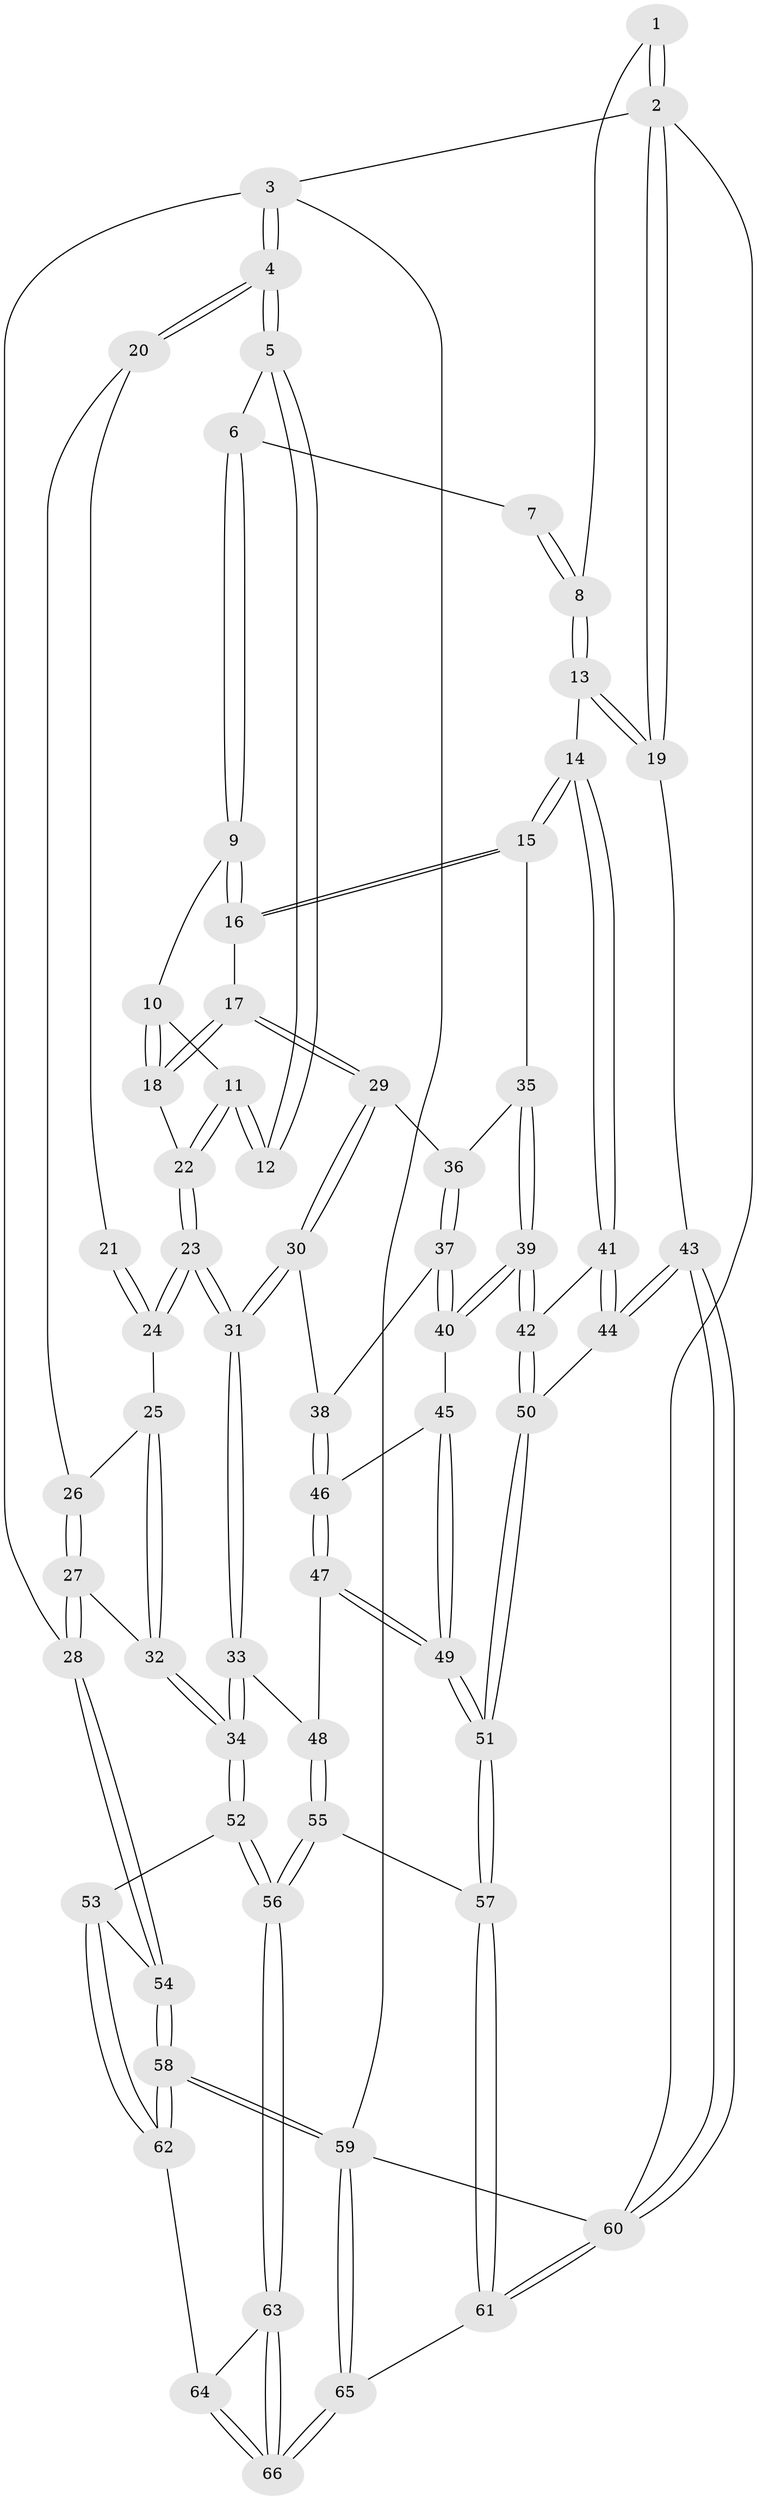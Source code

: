// Generated by graph-tools (version 1.1) at 2025/03/03/09/25 03:03:20]
// undirected, 66 vertices, 162 edges
graph export_dot {
graph [start="1"]
  node [color=gray90,style=filled];
  1 [pos="+0.8699405992673901+0"];
  2 [pos="+1+0"];
  3 [pos="+0+0"];
  4 [pos="+0+0"];
  5 [pos="+0.4959713846012326+0"];
  6 [pos="+0.6597777660755495+0"];
  7 [pos="+0.6787304700048177+0"];
  8 [pos="+1+0.11195461031469905"];
  9 [pos="+0.6880821227997268+0"];
  10 [pos="+0.5107331072460686+0.1621068290882245"];
  11 [pos="+0.4428428681913565+0.15850452667874373"];
  12 [pos="+0.4212072510341827+0.13317160238860165"];
  13 [pos="+1+0.22514987811404558"];
  14 [pos="+0.9549715478825807+0.2499078315602531"];
  15 [pos="+0.8895416989329281+0.24070648810061845"];
  16 [pos="+0.7323940826731375+0.14174854874042697"];
  17 [pos="+0.6558205189554049+0.22402390684445167"];
  18 [pos="+0.5811266299087983+0.2158881282234357"];
  19 [pos="+1+0.22966594321893508"];
  20 [pos="+0.2235275443601215+0.16491475741951828"];
  21 [pos="+0.38435526010733145+0.14904836359886275"];
  22 [pos="+0.464295855531423+0.25430106283530735"];
  23 [pos="+0.4545976833431819+0.28455112393938137"];
  24 [pos="+0.3682178082253125+0.26875621681712286"];
  25 [pos="+0.3293380910128237+0.2802294177157704"];
  26 [pos="+0.22397366003603816+0.16715248242732905"];
  27 [pos="+0.17212435494193945+0.38417067511859687"];
  28 [pos="+0+0.4240526390522352"];
  29 [pos="+0.6304273518894471+0.3122474184784241"];
  30 [pos="+0.5722184393661656+0.4059124910512774"];
  31 [pos="+0.5001175529714335+0.42508706288735637"];
  32 [pos="+0.29751362525717295+0.4447082021749884"];
  33 [pos="+0.475638089517697+0.4499949500754883"];
  34 [pos="+0.3510666191025778+0.5050870852706556"];
  35 [pos="+0.8276108264466909+0.32334564871909366"];
  36 [pos="+0.7581013460994792+0.3686237866127848"];
  37 [pos="+0.7465612416574702+0.39896813399068526"];
  38 [pos="+0.58602509089085+0.414614733808246"];
  39 [pos="+0.8075663867008278+0.5173733578692669"];
  40 [pos="+0.7718575024877078+0.499447008586635"];
  41 [pos="+0.9108173162525839+0.4338022396400465"];
  42 [pos="+0.8093824842552871+0.5190908365218633"];
  43 [pos="+1+0.6401928139348486"];
  44 [pos="+1+0.5716804637961895"];
  45 [pos="+0.6912865840115276+0.4946103706760352"];
  46 [pos="+0.6659928936027746+0.48820034243727223"];
  47 [pos="+0.6375249527464709+0.5730471792510399"];
  48 [pos="+0.5752015653038193+0.6016375811384638"];
  49 [pos="+0.6948210681858792+0.6185139806334583"];
  50 [pos="+0.8201441658086637+0.5519976721391854"];
  51 [pos="+0.7716747045542371+0.7211071258442832"];
  52 [pos="+0.29171170941882735+0.719038149911002"];
  53 [pos="+0.260508117985097+0.7192197533098401"];
  54 [pos="+0+0.5858633111372361"];
  55 [pos="+0.5641074412777839+0.7984867561929463"];
  56 [pos="+0.4104040394158082+0.846351865256405"];
  57 [pos="+0.768998432189534+0.8066527081192634"];
  58 [pos="+0+1"];
  59 [pos="+0+1"];
  60 [pos="+1+1"];
  61 [pos="+1+1"];
  62 [pos="+0.05137899295434262+0.9353533208226391"];
  63 [pos="+0.4095932590980188+0.8525942083585627"];
  64 [pos="+0.14794975389024612+0.9431930027198776"];
  65 [pos="+0.3839493036892915+1"];
  66 [pos="+0.3895040350920907+1"];
  1 -- 2;
  1 -- 2;
  1 -- 8;
  2 -- 3;
  2 -- 19;
  2 -- 19;
  2 -- 60;
  3 -- 4;
  3 -- 4;
  3 -- 28;
  3 -- 59;
  4 -- 5;
  4 -- 5;
  4 -- 20;
  4 -- 20;
  5 -- 6;
  5 -- 12;
  5 -- 12;
  6 -- 7;
  6 -- 9;
  6 -- 9;
  7 -- 8;
  7 -- 8;
  8 -- 13;
  8 -- 13;
  9 -- 10;
  9 -- 16;
  9 -- 16;
  10 -- 11;
  10 -- 18;
  10 -- 18;
  11 -- 12;
  11 -- 12;
  11 -- 22;
  11 -- 22;
  13 -- 14;
  13 -- 19;
  13 -- 19;
  14 -- 15;
  14 -- 15;
  14 -- 41;
  14 -- 41;
  15 -- 16;
  15 -- 16;
  15 -- 35;
  16 -- 17;
  17 -- 18;
  17 -- 18;
  17 -- 29;
  17 -- 29;
  18 -- 22;
  19 -- 43;
  20 -- 21;
  20 -- 26;
  21 -- 24;
  21 -- 24;
  22 -- 23;
  22 -- 23;
  23 -- 24;
  23 -- 24;
  23 -- 31;
  23 -- 31;
  24 -- 25;
  25 -- 26;
  25 -- 32;
  25 -- 32;
  26 -- 27;
  26 -- 27;
  27 -- 28;
  27 -- 28;
  27 -- 32;
  28 -- 54;
  28 -- 54;
  29 -- 30;
  29 -- 30;
  29 -- 36;
  30 -- 31;
  30 -- 31;
  30 -- 38;
  31 -- 33;
  31 -- 33;
  32 -- 34;
  32 -- 34;
  33 -- 34;
  33 -- 34;
  33 -- 48;
  34 -- 52;
  34 -- 52;
  35 -- 36;
  35 -- 39;
  35 -- 39;
  36 -- 37;
  36 -- 37;
  37 -- 38;
  37 -- 40;
  37 -- 40;
  38 -- 46;
  38 -- 46;
  39 -- 40;
  39 -- 40;
  39 -- 42;
  39 -- 42;
  40 -- 45;
  41 -- 42;
  41 -- 44;
  41 -- 44;
  42 -- 50;
  42 -- 50;
  43 -- 44;
  43 -- 44;
  43 -- 60;
  43 -- 60;
  44 -- 50;
  45 -- 46;
  45 -- 49;
  45 -- 49;
  46 -- 47;
  46 -- 47;
  47 -- 48;
  47 -- 49;
  47 -- 49;
  48 -- 55;
  48 -- 55;
  49 -- 51;
  49 -- 51;
  50 -- 51;
  50 -- 51;
  51 -- 57;
  51 -- 57;
  52 -- 53;
  52 -- 56;
  52 -- 56;
  53 -- 54;
  53 -- 62;
  53 -- 62;
  54 -- 58;
  54 -- 58;
  55 -- 56;
  55 -- 56;
  55 -- 57;
  56 -- 63;
  56 -- 63;
  57 -- 61;
  57 -- 61;
  58 -- 59;
  58 -- 59;
  58 -- 62;
  58 -- 62;
  59 -- 65;
  59 -- 65;
  59 -- 60;
  60 -- 61;
  60 -- 61;
  61 -- 65;
  62 -- 64;
  63 -- 64;
  63 -- 66;
  63 -- 66;
  64 -- 66;
  64 -- 66;
  65 -- 66;
  65 -- 66;
}
